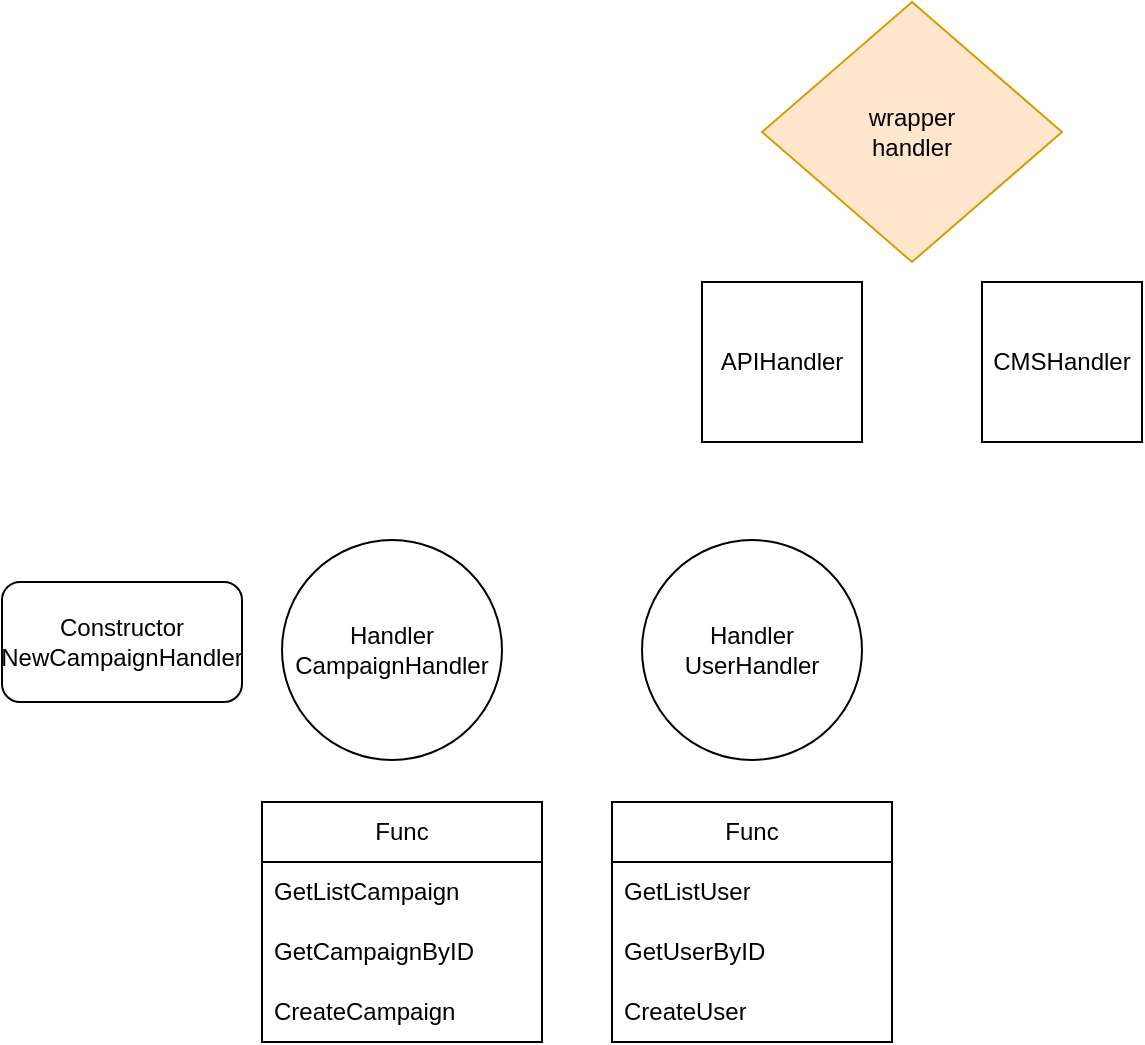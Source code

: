 <mxfile version="21.3.5" type="github">
  <diagram name="Page-1" id="rS6X7avhvLT0H6M4oDf0">
    <mxGraphModel dx="1434" dy="774" grid="1" gridSize="10" guides="1" tooltips="1" connect="1" arrows="1" fold="1" page="1" pageScale="1" pageWidth="850" pageHeight="1100" math="0" shadow="0">
      <root>
        <mxCell id="0" />
        <mxCell id="1" parent="0" />
        <mxCell id="I9_JXebfC22g2j3GJQay-1" value="Constructor&lt;br&gt;NewCampaignHandler" style="rounded=1;whiteSpace=wrap;html=1;" vertex="1" parent="1">
          <mxGeometry x="60" y="300" width="120" height="60" as="geometry" />
        </mxCell>
        <mxCell id="I9_JXebfC22g2j3GJQay-3" value="Handler&lt;br style=&quot;border-color: var(--border-color);&quot;&gt;CampaignHandler" style="ellipse;whiteSpace=wrap;html=1;aspect=fixed;" vertex="1" parent="1">
          <mxGeometry x="200" y="279" width="110" height="110" as="geometry" />
        </mxCell>
        <mxCell id="I9_JXebfC22g2j3GJQay-6" value="APIHandler" style="whiteSpace=wrap;html=1;aspect=fixed;" vertex="1" parent="1">
          <mxGeometry x="410" y="150" width="80" height="80" as="geometry" />
        </mxCell>
        <mxCell id="I9_JXebfC22g2j3GJQay-7" value="Func" style="swimlane;fontStyle=0;childLayout=stackLayout;horizontal=1;startSize=30;horizontalStack=0;resizeParent=1;resizeParentMax=0;resizeLast=0;collapsible=1;marginBottom=0;whiteSpace=wrap;html=1;" vertex="1" parent="1">
          <mxGeometry x="190" y="410" width="140" height="120" as="geometry">
            <mxRectangle x="190" y="410" width="70" height="30" as="alternateBounds" />
          </mxGeometry>
        </mxCell>
        <mxCell id="I9_JXebfC22g2j3GJQay-8" value="GetListCampaign" style="text;strokeColor=none;fillColor=none;align=left;verticalAlign=middle;spacingLeft=4;spacingRight=4;overflow=hidden;points=[[0,0.5],[1,0.5]];portConstraint=eastwest;rotatable=0;whiteSpace=wrap;html=1;" vertex="1" parent="I9_JXebfC22g2j3GJQay-7">
          <mxGeometry y="30" width="140" height="30" as="geometry" />
        </mxCell>
        <mxCell id="I9_JXebfC22g2j3GJQay-9" value="GetCampaignByID" style="text;strokeColor=none;fillColor=none;align=left;verticalAlign=middle;spacingLeft=4;spacingRight=4;overflow=hidden;points=[[0,0.5],[1,0.5]];portConstraint=eastwest;rotatable=0;whiteSpace=wrap;html=1;" vertex="1" parent="I9_JXebfC22g2j3GJQay-7">
          <mxGeometry y="60" width="140" height="30" as="geometry" />
        </mxCell>
        <mxCell id="I9_JXebfC22g2j3GJQay-10" value="CreateCampaign" style="text;strokeColor=none;fillColor=none;align=left;verticalAlign=middle;spacingLeft=4;spacingRight=4;overflow=hidden;points=[[0,0.5],[1,0.5]];portConstraint=eastwest;rotatable=0;whiteSpace=wrap;html=1;" vertex="1" parent="I9_JXebfC22g2j3GJQay-7">
          <mxGeometry y="90" width="140" height="30" as="geometry" />
        </mxCell>
        <mxCell id="I9_JXebfC22g2j3GJQay-12" value="wrapper&lt;br&gt;handler" style="rhombus;whiteSpace=wrap;html=1;fillColor=#ffe6cc;strokeColor=#d79b00;" vertex="1" parent="1">
          <mxGeometry x="440" y="10" width="150" height="130" as="geometry" />
        </mxCell>
        <mxCell id="I9_JXebfC22g2j3GJQay-13" value="CMSHandler" style="whiteSpace=wrap;html=1;aspect=fixed;" vertex="1" parent="1">
          <mxGeometry x="550" y="150" width="80" height="80" as="geometry" />
        </mxCell>
        <mxCell id="I9_JXebfC22g2j3GJQay-14" value="Handler&lt;br style=&quot;border-color: var(--border-color);&quot;&gt;UserHandler" style="ellipse;whiteSpace=wrap;html=1;aspect=fixed;" vertex="1" parent="1">
          <mxGeometry x="380" y="279" width="110" height="110" as="geometry" />
        </mxCell>
        <mxCell id="I9_JXebfC22g2j3GJQay-15" value="Func" style="swimlane;fontStyle=0;childLayout=stackLayout;horizontal=1;startSize=30;horizontalStack=0;resizeParent=1;resizeParentMax=0;resizeLast=0;collapsible=1;marginBottom=0;whiteSpace=wrap;html=1;" vertex="1" parent="1">
          <mxGeometry x="365" y="410" width="140" height="120" as="geometry" />
        </mxCell>
        <mxCell id="I9_JXebfC22g2j3GJQay-16" value="GetListUser" style="text;strokeColor=none;fillColor=none;align=left;verticalAlign=middle;spacingLeft=4;spacingRight=4;overflow=hidden;points=[[0,0.5],[1,0.5]];portConstraint=eastwest;rotatable=0;whiteSpace=wrap;html=1;" vertex="1" parent="I9_JXebfC22g2j3GJQay-15">
          <mxGeometry y="30" width="140" height="30" as="geometry" />
        </mxCell>
        <mxCell id="I9_JXebfC22g2j3GJQay-17" value="GetUserByID" style="text;strokeColor=none;fillColor=none;align=left;verticalAlign=middle;spacingLeft=4;spacingRight=4;overflow=hidden;points=[[0,0.5],[1,0.5]];portConstraint=eastwest;rotatable=0;whiteSpace=wrap;html=1;" vertex="1" parent="I9_JXebfC22g2j3GJQay-15">
          <mxGeometry y="60" width="140" height="30" as="geometry" />
        </mxCell>
        <mxCell id="I9_JXebfC22g2j3GJQay-18" value="CreateUser" style="text;strokeColor=none;fillColor=none;align=left;verticalAlign=middle;spacingLeft=4;spacingRight=4;overflow=hidden;points=[[0,0.5],[1,0.5]];portConstraint=eastwest;rotatable=0;whiteSpace=wrap;html=1;" vertex="1" parent="I9_JXebfC22g2j3GJQay-15">
          <mxGeometry y="90" width="140" height="30" as="geometry" />
        </mxCell>
      </root>
    </mxGraphModel>
  </diagram>
</mxfile>
